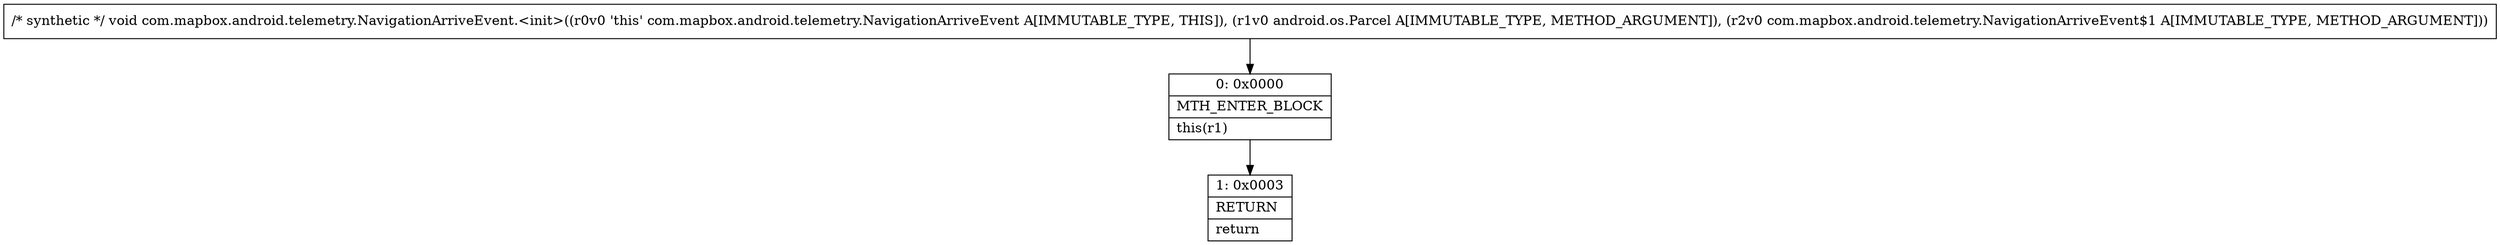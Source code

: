 digraph "CFG forcom.mapbox.android.telemetry.NavigationArriveEvent.\<init\>(Landroid\/os\/Parcel;Lcom\/mapbox\/android\/telemetry\/NavigationArriveEvent$1;)V" {
Node_0 [shape=record,label="{0\:\ 0x0000|MTH_ENTER_BLOCK\l|this(r1)\l}"];
Node_1 [shape=record,label="{1\:\ 0x0003|RETURN\l|return\l}"];
MethodNode[shape=record,label="{\/* synthetic *\/ void com.mapbox.android.telemetry.NavigationArriveEvent.\<init\>((r0v0 'this' com.mapbox.android.telemetry.NavigationArriveEvent A[IMMUTABLE_TYPE, THIS]), (r1v0 android.os.Parcel A[IMMUTABLE_TYPE, METHOD_ARGUMENT]), (r2v0 com.mapbox.android.telemetry.NavigationArriveEvent$1 A[IMMUTABLE_TYPE, METHOD_ARGUMENT])) }"];
MethodNode -> Node_0;
Node_0 -> Node_1;
}

